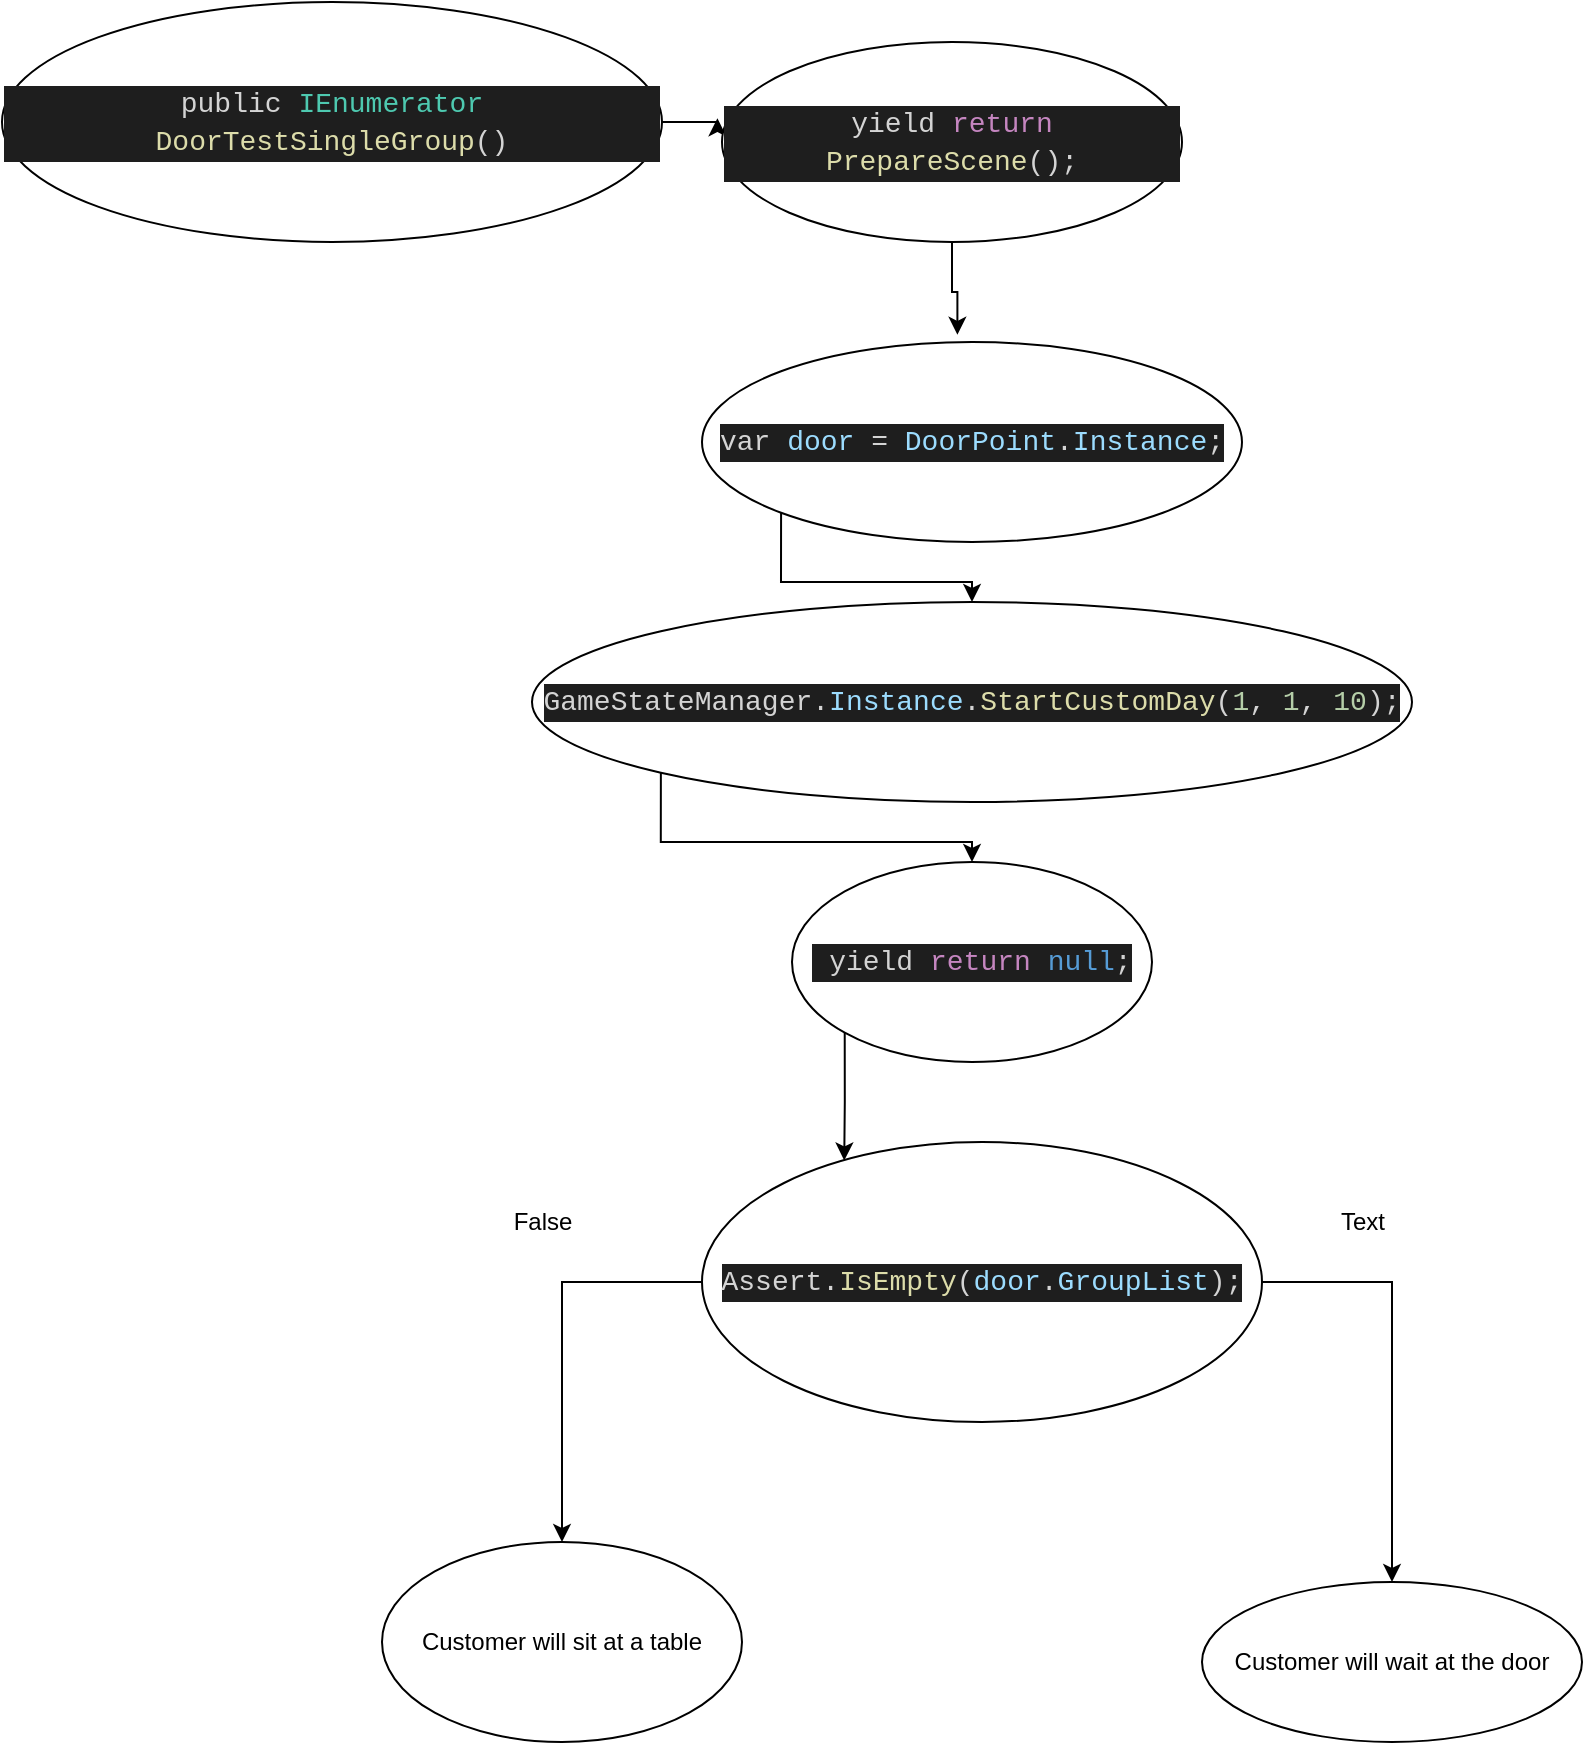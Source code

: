 <mxfile version="21.1.1" type="device">
  <diagram name="Page-1" id="JIYty8xP4OqwfFVeQgJH">
    <mxGraphModel dx="1687" dy="936" grid="1" gridSize="10" guides="1" tooltips="1" connect="1" arrows="1" fold="1" page="1" pageScale="1" pageWidth="850" pageHeight="1100" math="0" shadow="0">
      <root>
        <mxCell id="0" />
        <mxCell id="1" parent="0" />
        <mxCell id="kg2L3e3hCskWdX56hF0H-348" style="edgeStyle=orthogonalEdgeStyle;rounded=0;orthogonalLoop=1;jettySize=auto;html=1;exitX=1;exitY=0.5;exitDx=0;exitDy=0;entryX=-0.01;entryY=0.381;entryDx=0;entryDy=0;entryPerimeter=0;" edge="1" parent="1" source="kg2L3e3hCskWdX56hF0H-1" target="kg2L3e3hCskWdX56hF0H-2">
          <mxGeometry relative="1" as="geometry" />
        </mxCell>
        <mxCell id="kg2L3e3hCskWdX56hF0H-1" value="&lt;div style=&quot;color: rgb(212, 212, 212); background-color: rgb(30, 30, 30); font-family: Consolas, &amp;quot;Courier New&amp;quot;, monospace; font-size: 14px; line-height: 19px;&quot;&gt;public &lt;span style=&quot;color: #4ec9b0;&quot;&gt;IEnumerator&lt;/span&gt; &lt;span style=&quot;color: #dcdcaa;&quot;&gt;DoorTestSingleGroup&lt;/span&gt;()&lt;/div&gt;" style="ellipse;whiteSpace=wrap;html=1;" vertex="1" parent="1">
          <mxGeometry width="330" height="120" as="geometry" />
        </mxCell>
        <mxCell id="kg2L3e3hCskWdX56hF0H-349" style="edgeStyle=orthogonalEdgeStyle;rounded=0;orthogonalLoop=1;jettySize=auto;html=1;exitX=0.5;exitY=1;exitDx=0;exitDy=0;entryX=0.473;entryY=-0.036;entryDx=0;entryDy=0;entryPerimeter=0;" edge="1" parent="1" source="kg2L3e3hCskWdX56hF0H-2" target="kg2L3e3hCskWdX56hF0H-5">
          <mxGeometry relative="1" as="geometry" />
        </mxCell>
        <mxCell id="kg2L3e3hCskWdX56hF0H-2" value="&lt;div style=&quot;color: rgb(212, 212, 212); background-color: rgb(30, 30, 30); font-family: Consolas, &amp;quot;Courier New&amp;quot;, monospace; font-size: 14px; line-height: 19px;&quot;&gt;yield &lt;span style=&quot;color: #c586c0;&quot;&gt;return&lt;/span&gt; &lt;span style=&quot;color: #dcdcaa;&quot;&gt;PrepareScene&lt;/span&gt;();&lt;/div&gt;" style="ellipse;whiteSpace=wrap;html=1;" vertex="1" parent="1">
          <mxGeometry x="360" y="20" width="230" height="100" as="geometry" />
        </mxCell>
        <mxCell id="kg2L3e3hCskWdX56hF0H-350" style="edgeStyle=orthogonalEdgeStyle;rounded=0;orthogonalLoop=1;jettySize=auto;html=1;exitX=0;exitY=1;exitDx=0;exitDy=0;" edge="1" parent="1" source="kg2L3e3hCskWdX56hF0H-5" target="kg2L3e3hCskWdX56hF0H-6">
          <mxGeometry relative="1" as="geometry" />
        </mxCell>
        <mxCell id="kg2L3e3hCskWdX56hF0H-5" value="&lt;div style=&quot;color: rgb(212, 212, 212); background-color: rgb(30, 30, 30); font-family: Consolas, &amp;quot;Courier New&amp;quot;, monospace; font-size: 14px; line-height: 19px;&quot;&gt;var &lt;span style=&quot;color: #9cdcfe;&quot;&gt;door&lt;/span&gt; = &lt;span style=&quot;color: #9cdcfe;&quot;&gt;DoorPoint&lt;/span&gt;.&lt;span style=&quot;color: #9cdcfe;&quot;&gt;Instance&lt;/span&gt;;&lt;/div&gt;" style="ellipse;whiteSpace=wrap;html=1;" vertex="1" parent="1">
          <mxGeometry x="350" y="170" width="270" height="100" as="geometry" />
        </mxCell>
        <mxCell id="kg2L3e3hCskWdX56hF0H-351" style="edgeStyle=orthogonalEdgeStyle;rounded=0;orthogonalLoop=1;jettySize=auto;html=1;exitX=0;exitY=1;exitDx=0;exitDy=0;entryX=0.5;entryY=0;entryDx=0;entryDy=0;" edge="1" parent="1" source="kg2L3e3hCskWdX56hF0H-6" target="kg2L3e3hCskWdX56hF0H-344">
          <mxGeometry relative="1" as="geometry" />
        </mxCell>
        <mxCell id="kg2L3e3hCskWdX56hF0H-6" value="&lt;div style=&quot;color: rgb(212, 212, 212); background-color: rgb(30, 30, 30); font-family: Consolas, &amp;quot;Courier New&amp;quot;, monospace; font-size: 14px; line-height: 19px;&quot;&gt;GameStateManager.&lt;span style=&quot;color: #9cdcfe;&quot;&gt;Instance&lt;/span&gt;.&lt;span style=&quot;color: #dcdcaa;&quot;&gt;StartCustomDay&lt;/span&gt;(&lt;span style=&quot;color: #b5cea8;&quot;&gt;1&lt;/span&gt;, &lt;span style=&quot;color: #b5cea8;&quot;&gt;1&lt;/span&gt;, &lt;span style=&quot;color: #b5cea8;&quot;&gt;10&lt;/span&gt;);&lt;/div&gt;" style="ellipse;whiteSpace=wrap;html=1;" vertex="1" parent="1">
          <mxGeometry x="265" y="300" width="440" height="100" as="geometry" />
        </mxCell>
        <mxCell id="kg2L3e3hCskWdX56hF0H-352" style="edgeStyle=orthogonalEdgeStyle;rounded=0;orthogonalLoop=1;jettySize=auto;html=1;exitX=0;exitY=1;exitDx=0;exitDy=0;entryX=0.254;entryY=0.066;entryDx=0;entryDy=0;entryPerimeter=0;" edge="1" parent="1" source="kg2L3e3hCskWdX56hF0H-344" target="kg2L3e3hCskWdX56hF0H-345">
          <mxGeometry relative="1" as="geometry" />
        </mxCell>
        <mxCell id="kg2L3e3hCskWdX56hF0H-344" value="&lt;div style=&quot;color: rgb(212, 212, 212); background-color: rgb(30, 30, 30); font-family: Consolas, &amp;quot;Courier New&amp;quot;, monospace; font-size: 14px; line-height: 19px;&quot;&gt;&amp;nbsp;yield &lt;span style=&quot;color: #c586c0;&quot;&gt;return&lt;/span&gt; &lt;span style=&quot;color: #569cd6;&quot;&gt;null&lt;/span&gt;;&lt;/div&gt;" style="ellipse;whiteSpace=wrap;html=1;" vertex="1" parent="1">
          <mxGeometry x="395" y="430" width="180" height="100" as="geometry" />
        </mxCell>
        <mxCell id="kg2L3e3hCskWdX56hF0H-353" style="edgeStyle=orthogonalEdgeStyle;rounded=0;orthogonalLoop=1;jettySize=auto;html=1;exitX=0;exitY=0.5;exitDx=0;exitDy=0;entryX=0.5;entryY=0;entryDx=0;entryDy=0;" edge="1" parent="1" source="kg2L3e3hCskWdX56hF0H-345" target="kg2L3e3hCskWdX56hF0H-346">
          <mxGeometry relative="1" as="geometry" />
        </mxCell>
        <mxCell id="kg2L3e3hCskWdX56hF0H-354" style="edgeStyle=orthogonalEdgeStyle;rounded=0;orthogonalLoop=1;jettySize=auto;html=1;exitX=1;exitY=0.5;exitDx=0;exitDy=0;entryX=0.5;entryY=0;entryDx=0;entryDy=0;" edge="1" parent="1" source="kg2L3e3hCskWdX56hF0H-345" target="kg2L3e3hCskWdX56hF0H-347">
          <mxGeometry relative="1" as="geometry" />
        </mxCell>
        <mxCell id="kg2L3e3hCskWdX56hF0H-345" value="&lt;div style=&quot;color: rgb(212, 212, 212); background-color: rgb(30, 30, 30); font-family: Consolas, &amp;quot;Courier New&amp;quot;, monospace; font-size: 14px; line-height: 19px;&quot;&gt;Assert.&lt;span style=&quot;color: #dcdcaa;&quot;&gt;IsEmpty&lt;/span&gt;(&lt;span style=&quot;color: #9cdcfe;&quot;&gt;door&lt;/span&gt;.&lt;span style=&quot;color: #9cdcfe;&quot;&gt;GroupList&lt;/span&gt;);&lt;/div&gt;" style="ellipse;whiteSpace=wrap;html=1;" vertex="1" parent="1">
          <mxGeometry x="350" y="570" width="280" height="140" as="geometry" />
        </mxCell>
        <mxCell id="kg2L3e3hCskWdX56hF0H-346" value="Customer will sit at a table" style="ellipse;whiteSpace=wrap;html=1;" vertex="1" parent="1">
          <mxGeometry x="190" y="770" width="180" height="100" as="geometry" />
        </mxCell>
        <mxCell id="kg2L3e3hCskWdX56hF0H-347" value="Customer will wait at the door" style="ellipse;whiteSpace=wrap;html=1;" vertex="1" parent="1">
          <mxGeometry x="600" y="790" width="190" height="80" as="geometry" />
        </mxCell>
        <mxCell id="kg2L3e3hCskWdX56hF0H-355" value="False" style="text;html=1;align=center;verticalAlign=middle;resizable=0;points=[];autosize=1;strokeColor=none;fillColor=none;" vertex="1" parent="1">
          <mxGeometry x="245" y="595" width="50" height="30" as="geometry" />
        </mxCell>
        <mxCell id="kg2L3e3hCskWdX56hF0H-356" value="Text" style="text;html=1;align=center;verticalAlign=middle;resizable=0;points=[];autosize=1;strokeColor=none;fillColor=none;" vertex="1" parent="1">
          <mxGeometry x="655" y="595" width="50" height="30" as="geometry" />
        </mxCell>
      </root>
    </mxGraphModel>
  </diagram>
</mxfile>
